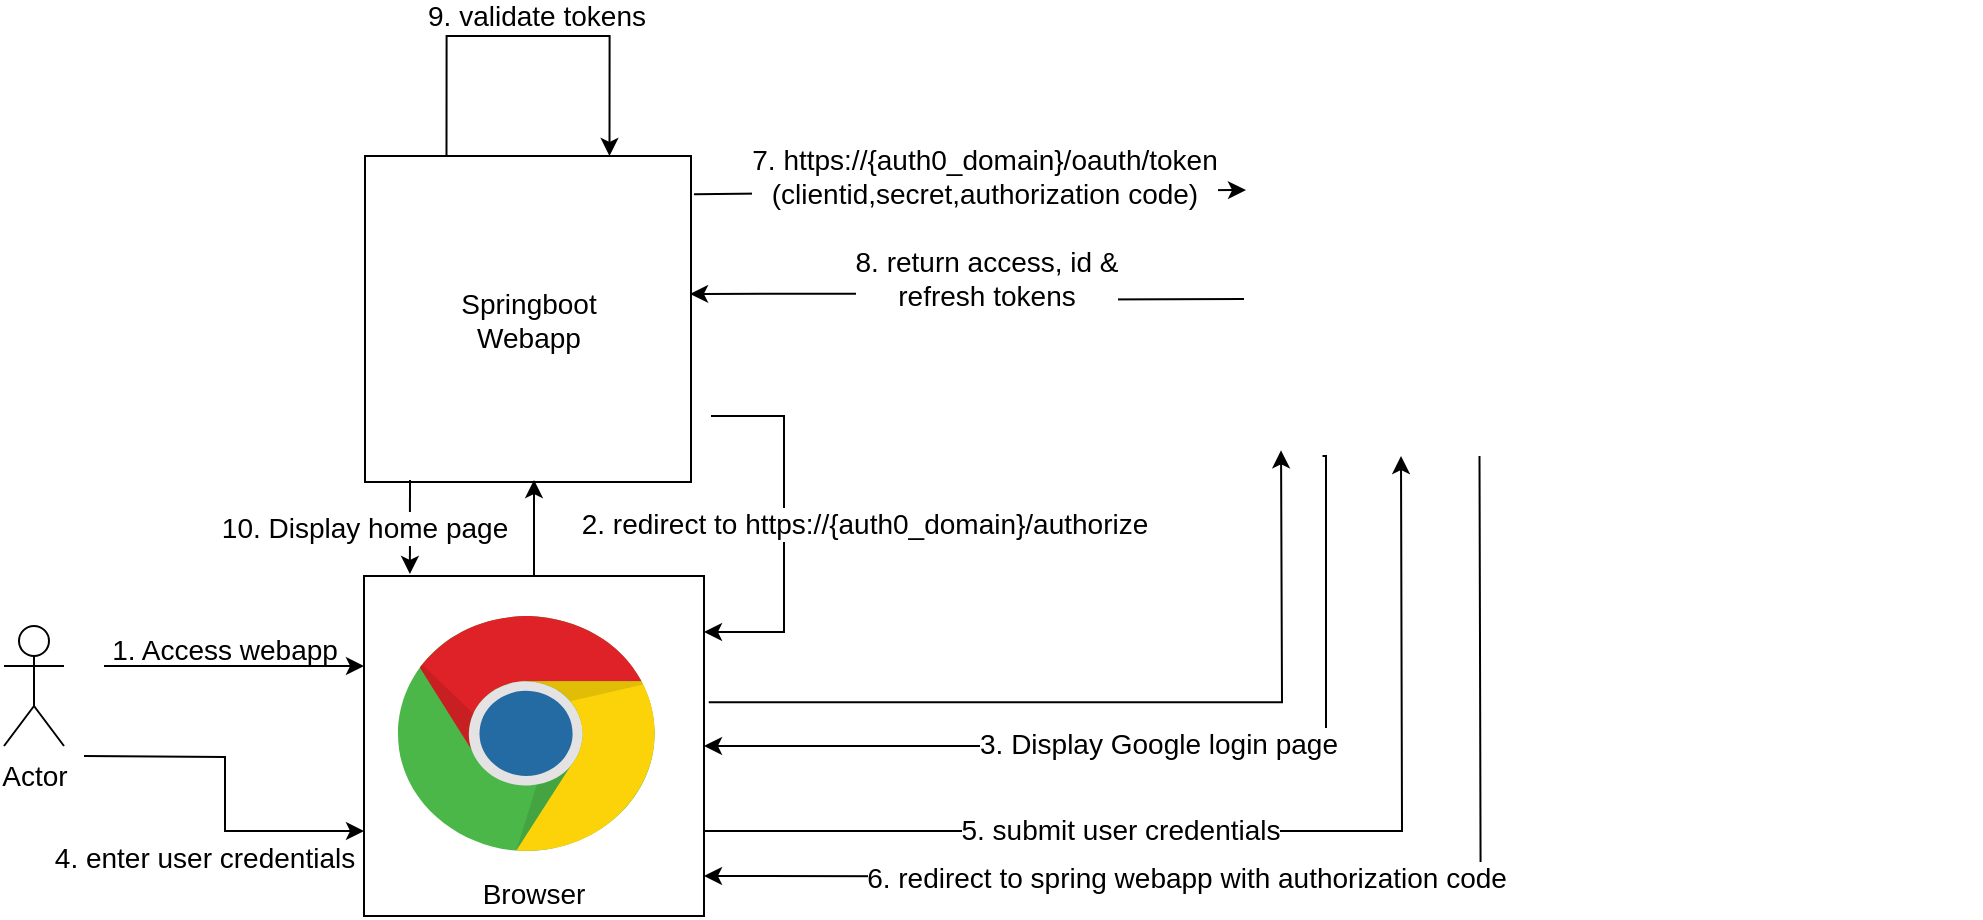 <mxfile version="24.0.7" type="github">
  <diagram name="Page-1" id="14XZ083jBM_8IBByIj3f">
    <mxGraphModel dx="1306" dy="670" grid="1" gridSize="10" guides="1" tooltips="1" connect="1" arrows="1" fold="1" page="1" pageScale="1" pageWidth="850" pageHeight="1100" math="0" shadow="0">
      <root>
        <mxCell id="0" />
        <mxCell id="1" parent="0" />
        <mxCell id="D42yW-FFIJCMqk-TRc6Z-22" style="edgeStyle=orthogonalEdgeStyle;rounded=0;orthogonalLoop=1;jettySize=auto;html=1;fontSize=14;" parent="1" edge="1">
          <mxGeometry relative="1" as="geometry">
            <mxPoint x="373.5" y="360" as="sourcePoint" />
            <mxPoint x="370" y="468" as="targetPoint" />
            <Array as="points">
              <mxPoint x="410" y="360" />
              <mxPoint x="410" y="468" />
            </Array>
          </mxGeometry>
        </mxCell>
        <mxCell id="D42yW-FFIJCMqk-TRc6Z-23" value="2. redirect to&amp;nbsp;https://{auth0_domain}/authorize" style="edgeLabel;html=1;align=center;verticalAlign=middle;resizable=0;points=[];fontSize=14;" parent="D42yW-FFIJCMqk-TRc6Z-22" vertex="1" connectable="0">
          <mxGeometry x="-0.07" relative="1" as="geometry">
            <mxPoint x="40" y="4" as="offset" />
          </mxGeometry>
        </mxCell>
        <mxCell id="oPMAS6JOaMVU0MQ8NKXL-3" style="edgeStyle=orthogonalEdgeStyle;rounded=0;orthogonalLoop=1;jettySize=auto;html=1;endArrow=none;endFill=0;startArrow=classic;startFill=1;fontSize=14;exitX=0.997;exitY=0.423;exitDx=0;exitDy=0;exitPerimeter=0;" parent="1" source="D42yW-FFIJCMqk-TRc6Z-1" edge="1">
          <mxGeometry relative="1" as="geometry">
            <mxPoint x="640" y="301.5" as="targetPoint" />
          </mxGeometry>
        </mxCell>
        <mxCell id="oPMAS6JOaMVU0MQ8NKXL-5" value="8. return access, id &amp;amp; &lt;br&gt;refresh tokens" style="edgeLabel;html=1;align=center;verticalAlign=middle;resizable=0;points=[];fontSize=14;" parent="oPMAS6JOaMVU0MQ8NKXL-3" vertex="1" connectable="0">
          <mxGeometry x="0.246" relative="1" as="geometry">
            <mxPoint x="-24" y="-11" as="offset" />
          </mxGeometry>
        </mxCell>
        <mxCell id="D42yW-FFIJCMqk-TRc6Z-1" value="Springboot &lt;br&gt;Webapp" style="whiteSpace=wrap;html=1;aspect=fixed;labelBackgroundColor=none;fontSize=14;" parent="1" vertex="1">
          <mxGeometry x="200.5" y="230" width="163" height="163" as="geometry" />
        </mxCell>
        <mxCell id="D42yW-FFIJCMqk-TRc6Z-5" style="edgeStyle=orthogonalEdgeStyle;rounded=0;orthogonalLoop=1;jettySize=auto;html=1;labelBackgroundColor=none;fontColor=default;fontSize=14;" parent="1" edge="1">
          <mxGeometry relative="1" as="geometry">
            <mxPoint x="70" y="485" as="sourcePoint" />
            <mxPoint x="200" y="485" as="targetPoint" />
          </mxGeometry>
        </mxCell>
        <mxCell id="D42yW-FFIJCMqk-TRc6Z-6" value="1. Access webapp" style="edgeLabel;html=1;align=center;verticalAlign=middle;resizable=0;points=[];fontSize=14;labelBackgroundColor=none;" parent="D42yW-FFIJCMqk-TRc6Z-5" vertex="1" connectable="0">
          <mxGeometry x="0.091" y="2" relative="1" as="geometry">
            <mxPoint x="-11" y="-6" as="offset" />
          </mxGeometry>
        </mxCell>
        <mxCell id="D42yW-FFIJCMqk-TRc6Z-34" style="edgeStyle=orthogonalEdgeStyle;rounded=0;orthogonalLoop=1;jettySize=auto;html=1;entryX=0;entryY=0.75;entryDx=0;entryDy=0;fontSize=14;" parent="1" target="D42yW-FFIJCMqk-TRc6Z-15" edge="1">
          <mxGeometry relative="1" as="geometry">
            <mxPoint x="60" y="530" as="sourcePoint" />
          </mxGeometry>
        </mxCell>
        <mxCell id="D42yW-FFIJCMqk-TRc6Z-35" value="4. enter user credentials" style="edgeLabel;html=1;align=center;verticalAlign=middle;resizable=0;points=[];fontSize=14;" parent="D42yW-FFIJCMqk-TRc6Z-34" vertex="1" connectable="0">
          <mxGeometry x="0.23" y="-2" relative="1" as="geometry">
            <mxPoint x="-12" y="11" as="offset" />
          </mxGeometry>
        </mxCell>
        <mxCell id="D42yW-FFIJCMqk-TRc6Z-4" value="Actor" style="shape=umlActor;verticalLabelPosition=bottom;verticalAlign=top;html=1;outlineConnect=0;labelBackgroundColor=none;fontSize=14;" parent="1" vertex="1">
          <mxGeometry x="20" y="465" width="30" height="60" as="geometry" />
        </mxCell>
        <mxCell id="D42yW-FFIJCMqk-TRc6Z-26" style="edgeStyle=orthogonalEdgeStyle;rounded=0;orthogonalLoop=1;jettySize=auto;html=1;exitX=1.014;exitY=0.371;exitDx=0;exitDy=0;exitPerimeter=0;entryX=0.118;entryY=0.982;entryDx=0;entryDy=0;entryPerimeter=0;fontSize=14;" parent="1" source="D42yW-FFIJCMqk-TRc6Z-15" edge="1">
          <mxGeometry relative="1" as="geometry">
            <mxPoint x="450" y="490" as="sourcePoint" />
            <mxPoint x="658.526" y="377.174" as="targetPoint" />
          </mxGeometry>
        </mxCell>
        <mxCell id="D42yW-FFIJCMqk-TRc6Z-28" style="edgeStyle=orthogonalEdgeStyle;rounded=0;orthogonalLoop=1;jettySize=auto;html=1;endArrow=none;endFill=0;startArrow=classic;startFill=1;entryX=0.25;entryY=1;entryDx=0;entryDy=0;entryPerimeter=0;fontSize=14;" parent="1" source="D42yW-FFIJCMqk-TRc6Z-15" edge="1">
          <mxGeometry relative="1" as="geometry">
            <mxPoint x="679.25" y="380" as="targetPoint" />
            <Array as="points">
              <mxPoint x="681" y="525" />
              <mxPoint x="681" y="380" />
            </Array>
          </mxGeometry>
        </mxCell>
        <mxCell id="D42yW-FFIJCMqk-TRc6Z-29" value="3. Display Google login page" style="edgeLabel;html=1;align=center;verticalAlign=middle;resizable=0;points=[];fontSize=14;" parent="D42yW-FFIJCMqk-TRc6Z-28" vertex="1" connectable="0">
          <mxGeometry x="-0.008" y="1" relative="1" as="geometry">
            <mxPoint as="offset" />
          </mxGeometry>
        </mxCell>
        <mxCell id="D42yW-FFIJCMqk-TRc6Z-37" style="edgeStyle=orthogonalEdgeStyle;rounded=0;orthogonalLoop=1;jettySize=auto;html=1;exitX=1;exitY=0.75;exitDx=0;exitDy=0;entryX=0.5;entryY=1;entryDx=0;entryDy=0;entryPerimeter=0;fontSize=14;" parent="1" source="D42yW-FFIJCMqk-TRc6Z-15" edge="1">
          <mxGeometry relative="1" as="geometry">
            <mxPoint x="718.5" y="380" as="targetPoint" />
          </mxGeometry>
        </mxCell>
        <mxCell id="D42yW-FFIJCMqk-TRc6Z-38" value="5. submit user credentials" style="edgeLabel;html=1;align=center;verticalAlign=middle;resizable=0;points=[];fontSize=14;" parent="D42yW-FFIJCMqk-TRc6Z-37" vertex="1" connectable="0">
          <mxGeometry x="-0.225" y="2" relative="1" as="geometry">
            <mxPoint y="1" as="offset" />
          </mxGeometry>
        </mxCell>
        <mxCell id="D42yW-FFIJCMqk-TRc6Z-44" style="edgeStyle=orthogonalEdgeStyle;rounded=0;orthogonalLoop=1;jettySize=auto;html=1;fontSize=14;" parent="1" source="D42yW-FFIJCMqk-TRc6Z-15" edge="1">
          <mxGeometry relative="1" as="geometry">
            <mxPoint x="285" y="392" as="targetPoint" />
          </mxGeometry>
        </mxCell>
        <mxCell id="D42yW-FFIJCMqk-TRc6Z-15" value="Browser" style="whiteSpace=wrap;html=1;aspect=fixed;labelBackgroundColor=none;verticalAlign=bottom;fontSize=14;" parent="1" vertex="1">
          <mxGeometry x="200" y="440" width="170" height="170" as="geometry" />
        </mxCell>
        <mxCell id="D42yW-FFIJCMqk-TRc6Z-36" value="" style="dashed=0;outlineConnect=0;html=1;align=center;labelPosition=center;verticalLabelPosition=bottom;verticalAlign=top;shape=mxgraph.weblogos.chrome;fontSize=14;" parent="1" vertex="1">
          <mxGeometry x="217" y="460" width="130" height="120" as="geometry" />
        </mxCell>
        <mxCell id="D42yW-FFIJCMqk-TRc6Z-42" value="" style="endArrow=none;html=1;rounded=0;edgeStyle=orthogonalEdgeStyle;entryX=0.75;entryY=1;entryDx=0;entryDy=0;entryPerimeter=0;endFill=0;startArrow=classic;startFill=1;fontSize=14;" parent="1" edge="1">
          <mxGeometry width="50" height="50" relative="1" as="geometry">
            <mxPoint x="370" y="590" as="sourcePoint" />
            <mxPoint x="757.75" y="380" as="targetPoint" />
          </mxGeometry>
        </mxCell>
        <mxCell id="D42yW-FFIJCMqk-TRc6Z-43" value="6. redirect to spring webapp with authorization code" style="edgeLabel;html=1;align=center;verticalAlign=middle;resizable=0;points=[];fontSize=14;" parent="D42yW-FFIJCMqk-TRc6Z-42" vertex="1" connectable="0">
          <mxGeometry x="-0.164" relative="1" as="geometry">
            <mxPoint x="-10" as="offset" />
          </mxGeometry>
        </mxCell>
        <mxCell id="D42yW-FFIJCMqk-TRc6Z-45" value="" style="endArrow=classic;html=1;rounded=0;exitX=1.009;exitY=0.117;exitDx=0;exitDy=0;exitPerimeter=0;fontSize=14;" parent="1" source="D42yW-FFIJCMqk-TRc6Z-1" edge="1">
          <mxGeometry width="50" height="50" relative="1" as="geometry">
            <mxPoint x="420" y="250" as="sourcePoint" />
            <mxPoint x="641" y="247" as="targetPoint" />
          </mxGeometry>
        </mxCell>
        <mxCell id="D42yW-FFIJCMqk-TRc6Z-46" value="7.&amp;nbsp;https://{auth0_domain}/oauth/token&lt;br&gt;(clientid,secret,authorization code)" style="edgeLabel;html=1;align=center;verticalAlign=middle;resizable=0;points=[];fontSize=14;" parent="D42yW-FFIJCMqk-TRc6Z-45" vertex="1" connectable="0">
          <mxGeometry x="-0.137" y="3" relative="1" as="geometry">
            <mxPoint x="26" y="-5" as="offset" />
          </mxGeometry>
        </mxCell>
        <mxCell id="oPMAS6JOaMVU0MQ8NKXL-7" value="" style="endArrow=classic;html=1;rounded=0;exitX=0.138;exitY=0.994;exitDx=0;exitDy=0;exitPerimeter=0;entryX=0.135;entryY=-0.006;entryDx=0;entryDy=0;entryPerimeter=0;fontSize=14;" parent="1" source="D42yW-FFIJCMqk-TRc6Z-1" target="D42yW-FFIJCMqk-TRc6Z-15" edge="1">
          <mxGeometry relative="1" as="geometry">
            <mxPoint x="50" y="400" as="sourcePoint" />
            <mxPoint x="150" y="400" as="targetPoint" />
          </mxGeometry>
        </mxCell>
        <mxCell id="oPMAS6JOaMVU0MQ8NKXL-8" value="10. Display home page" style="edgeLabel;resizable=0;html=1;align=center;verticalAlign=middle;fontSize=14;" parent="oPMAS6JOaMVU0MQ8NKXL-7" connectable="0" vertex="1">
          <mxGeometry relative="1" as="geometry">
            <mxPoint x="-23" as="offset" />
          </mxGeometry>
        </mxCell>
        <mxCell id="oPMAS6JOaMVU0MQ8NKXL-17" value="" style="endArrow=classic;html=1;rounded=0;edgeStyle=orthogonalEdgeStyle;exitX=0.25;exitY=0;exitDx=0;exitDy=0;entryX=0.75;entryY=0;entryDx=0;entryDy=0;" parent="1" source="D42yW-FFIJCMqk-TRc6Z-1" target="D42yW-FFIJCMqk-TRc6Z-1" edge="1">
          <mxGeometry relative="1" as="geometry">
            <mxPoint x="260" y="120" as="sourcePoint" />
            <mxPoint x="320" y="220" as="targetPoint" />
            <Array as="points">
              <mxPoint x="241" y="170" />
              <mxPoint x="323" y="170" />
            </Array>
          </mxGeometry>
        </mxCell>
        <mxCell id="oPMAS6JOaMVU0MQ8NKXL-18" value="9. validate tokens" style="edgeLabel;resizable=0;html=1;align=center;verticalAlign=middle;fontSize=14;" parent="oPMAS6JOaMVU0MQ8NKXL-17" connectable="0" vertex="1">
          <mxGeometry relative="1" as="geometry">
            <mxPoint x="3" y="-10" as="offset" />
          </mxGeometry>
        </mxCell>
        <mxCell id="HrfuR1v9dzrL2fnBI_qg-3" value="" style="shape=image;verticalLabelPosition=bottom;labelBackgroundColor=default;verticalAlign=top;aspect=fixed;imageAspect=0;image=https://community.appinventor.mit.edu/uploads/default/original/3X/a/2/a2d524e6afad43ec761bd4325c04379c59726241.jpeg;" vertex="1" parent="1">
          <mxGeometry x="640" y="220" width="368.04" height="140" as="geometry" />
        </mxCell>
      </root>
    </mxGraphModel>
  </diagram>
</mxfile>
